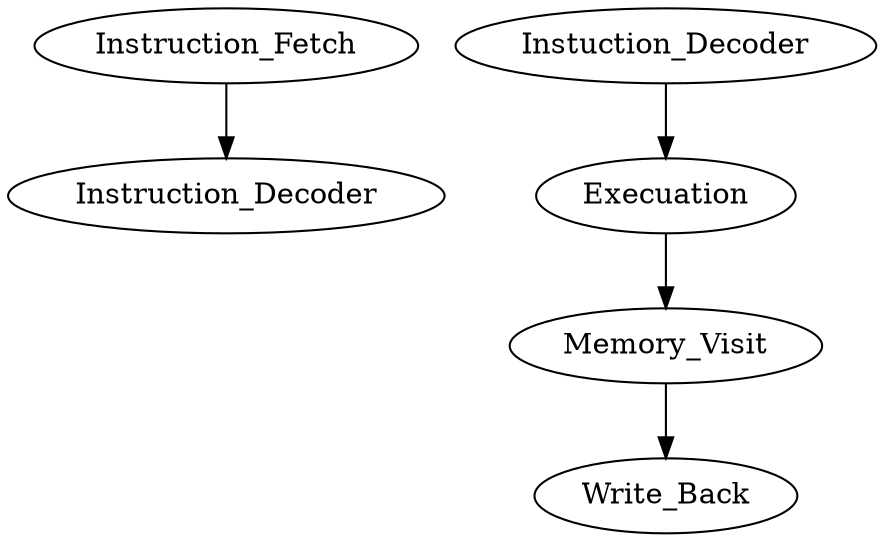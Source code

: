 digraph G {
	Instruction_Fetch -> Instruction_Decoder;
	Instuction_Decoder -> Execuation;
	Execuation -> Memory_Visit;
	Memory_Visit -> Write_Back;
	
}

